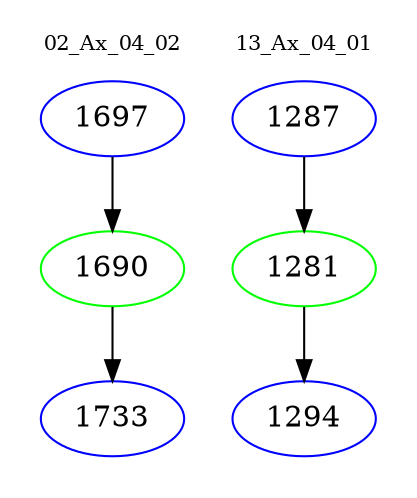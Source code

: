 digraph{
subgraph cluster_0 {
color = white
label = "02_Ax_04_02";
fontsize=10;
T0_1697 [label="1697", color="blue"]
T0_1697 -> T0_1690 [color="black"]
T0_1690 [label="1690", color="green"]
T0_1690 -> T0_1733 [color="black"]
T0_1733 [label="1733", color="blue"]
}
subgraph cluster_1 {
color = white
label = "13_Ax_04_01";
fontsize=10;
T1_1287 [label="1287", color="blue"]
T1_1287 -> T1_1281 [color="black"]
T1_1281 [label="1281", color="green"]
T1_1281 -> T1_1294 [color="black"]
T1_1294 [label="1294", color="blue"]
}
}
